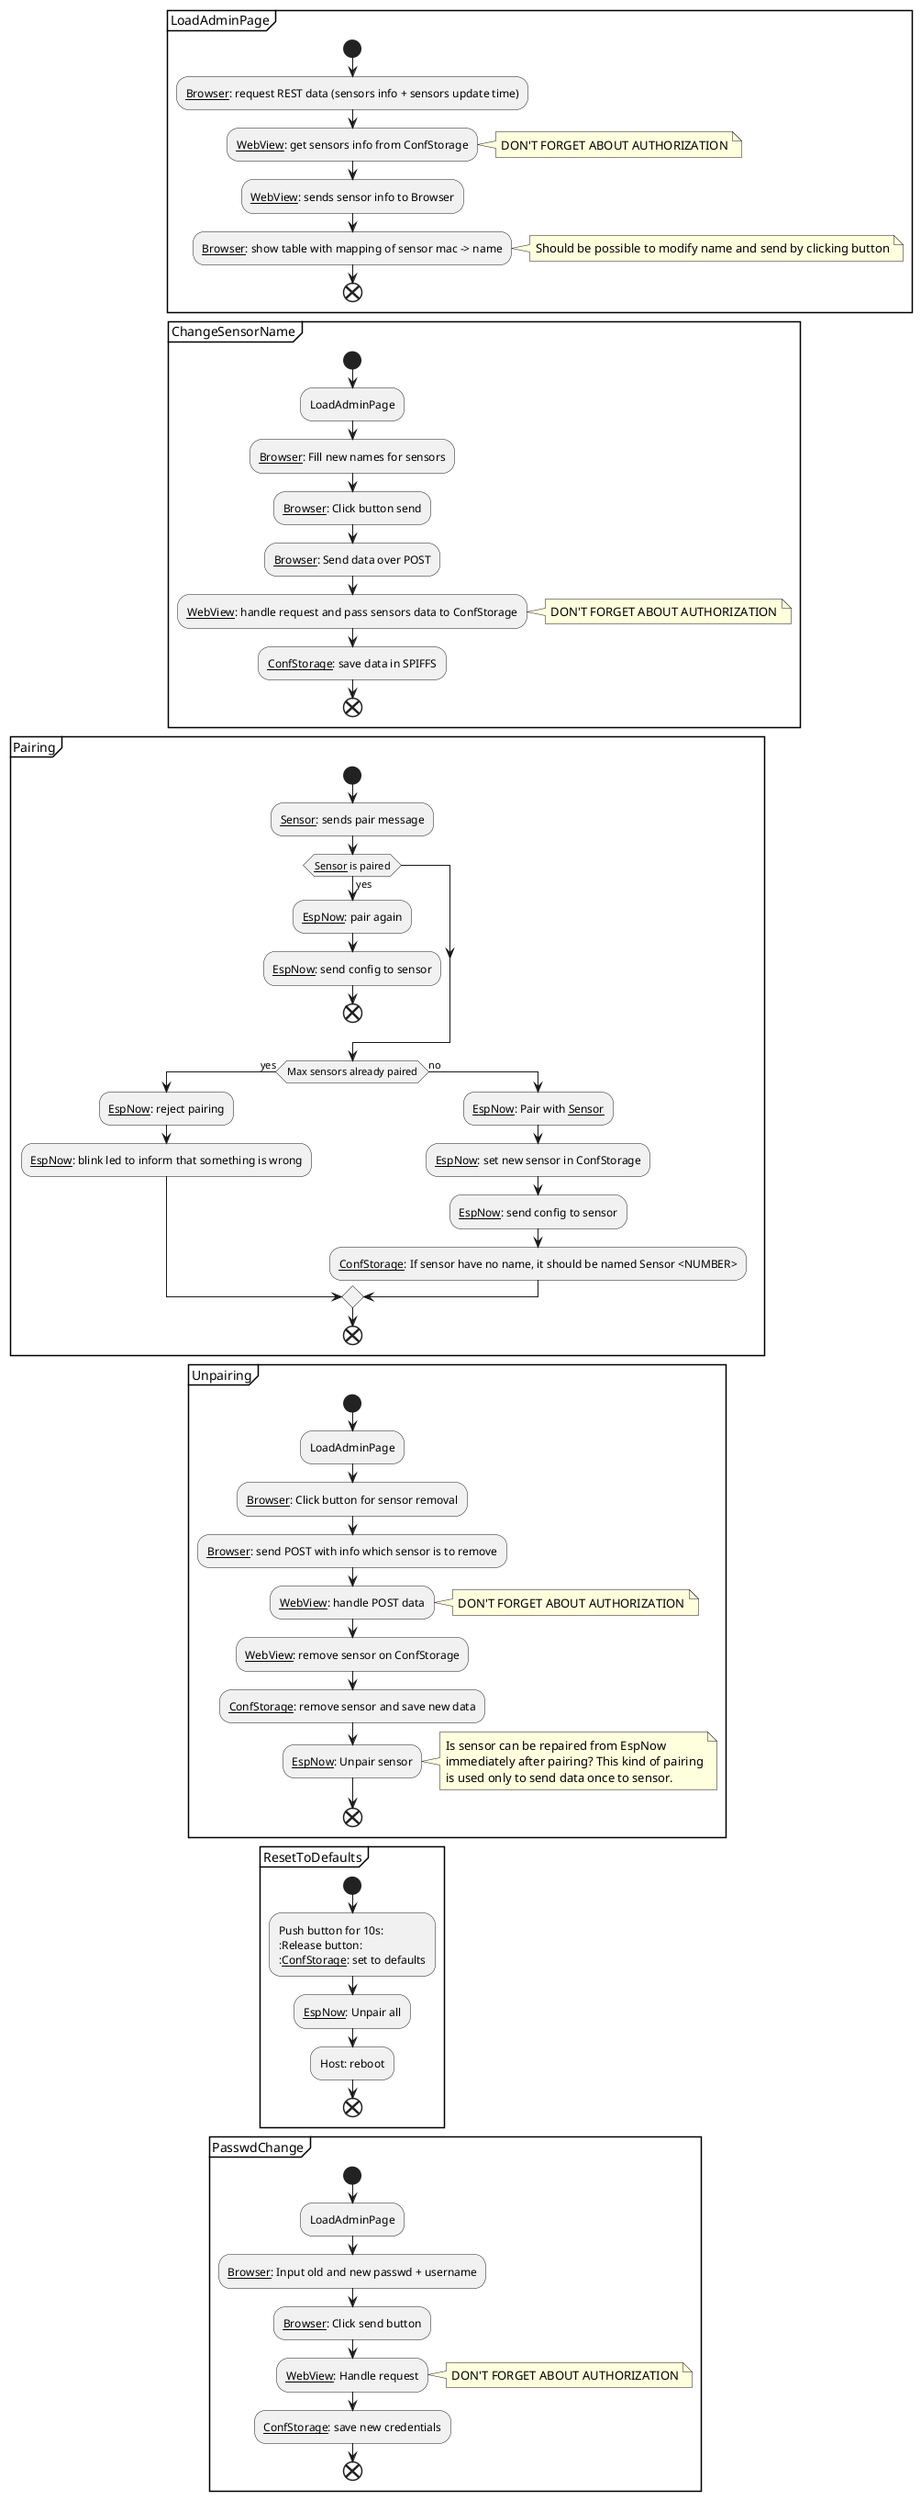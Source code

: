 @startuml
partition LoadAdminPage {
    start
    :__Browser__: request REST data (sensors info + sensors update time);
    :__WebView__: get sensors info from ConfStorage;
    note right: DON'T FORGET ABOUT AUTHORIZATION
    :__WebView__: sends sensor info to Browser;
    :__Browser__: show table with mapping of sensor mac -> name;
    note right: Should be possible to modify name and send by clicking button
    end
}

partition ChangeSensorName {
    start
    :LoadAdminPage;
    :__Browser__: Fill new names for sensors;
    :__Browser__: Click button send;
    :__Browser__: Send data over POST;
    :__WebView__: handle request and pass sensors data to ConfStorage;
    note right: DON'T FORGET ABOUT AUTHORIZATION
    :__ConfStorage__: save data in SPIFFS;
    end
}

partition Pairing {
    start
    :__Sensor__: sends pair message;

    if (__Sensor__ is paired) then (yes)
        :__EspNow__: pair again;
        :__EspNow__: send config to sensor;
        end
    endif


    if (Max sensors already paired) then (yes)
        :__EspNow__: reject pairing;
        :__EspNow__: blink led to inform that something is wrong;
    else (no)
        :__EspNow__: Pair with __Sensor__;
        :__EspNow__: set new sensor in ConfStorage;
        :__EspNow__: send config to sensor;
        :__ConfStorage__: If sensor have no name, it should be named Sensor <NUMBER>;
    endif
    end
}

partition Unpairing {
    start
    :LoadAdminPage;
    :__Browser__: Click button for sensor removal;
    :__Browser__: send POST with info which sensor is to remove;
    :__WebView__: handle POST data;
    note right: DON'T FORGET ABOUT AUTHORIZATION
    :__WebView__: remove sensor on ConfStorage;
    :__ConfStorage__: remove sensor and save new data;
    :__EspNow__: Unpair sensor;
    note right
        Is sensor can be repaired from EspNow
        immediately after pairing? This kind of pairing
        is used only to send data once to sensor.
    endnote
    end
}

partition ResetToDefaults {
    start
    :Push button for 10s:
    :Release button:
    :__ConfStorage__: set to defaults;
    :__EspNow__: Unpair all;
    :Host: reboot;
    end
}

partition PasswdChange {
    start
    :LoadAdminPage;
    :__Browser__: Input old and new passwd + username;
    :__Browser__: Click send button;
    :__WebView__: Handle request;
    note right: DON'T FORGET ABOUT AUTHORIZATION
    :__ConfStorage__: save new credentials;
    end
}

@enduml